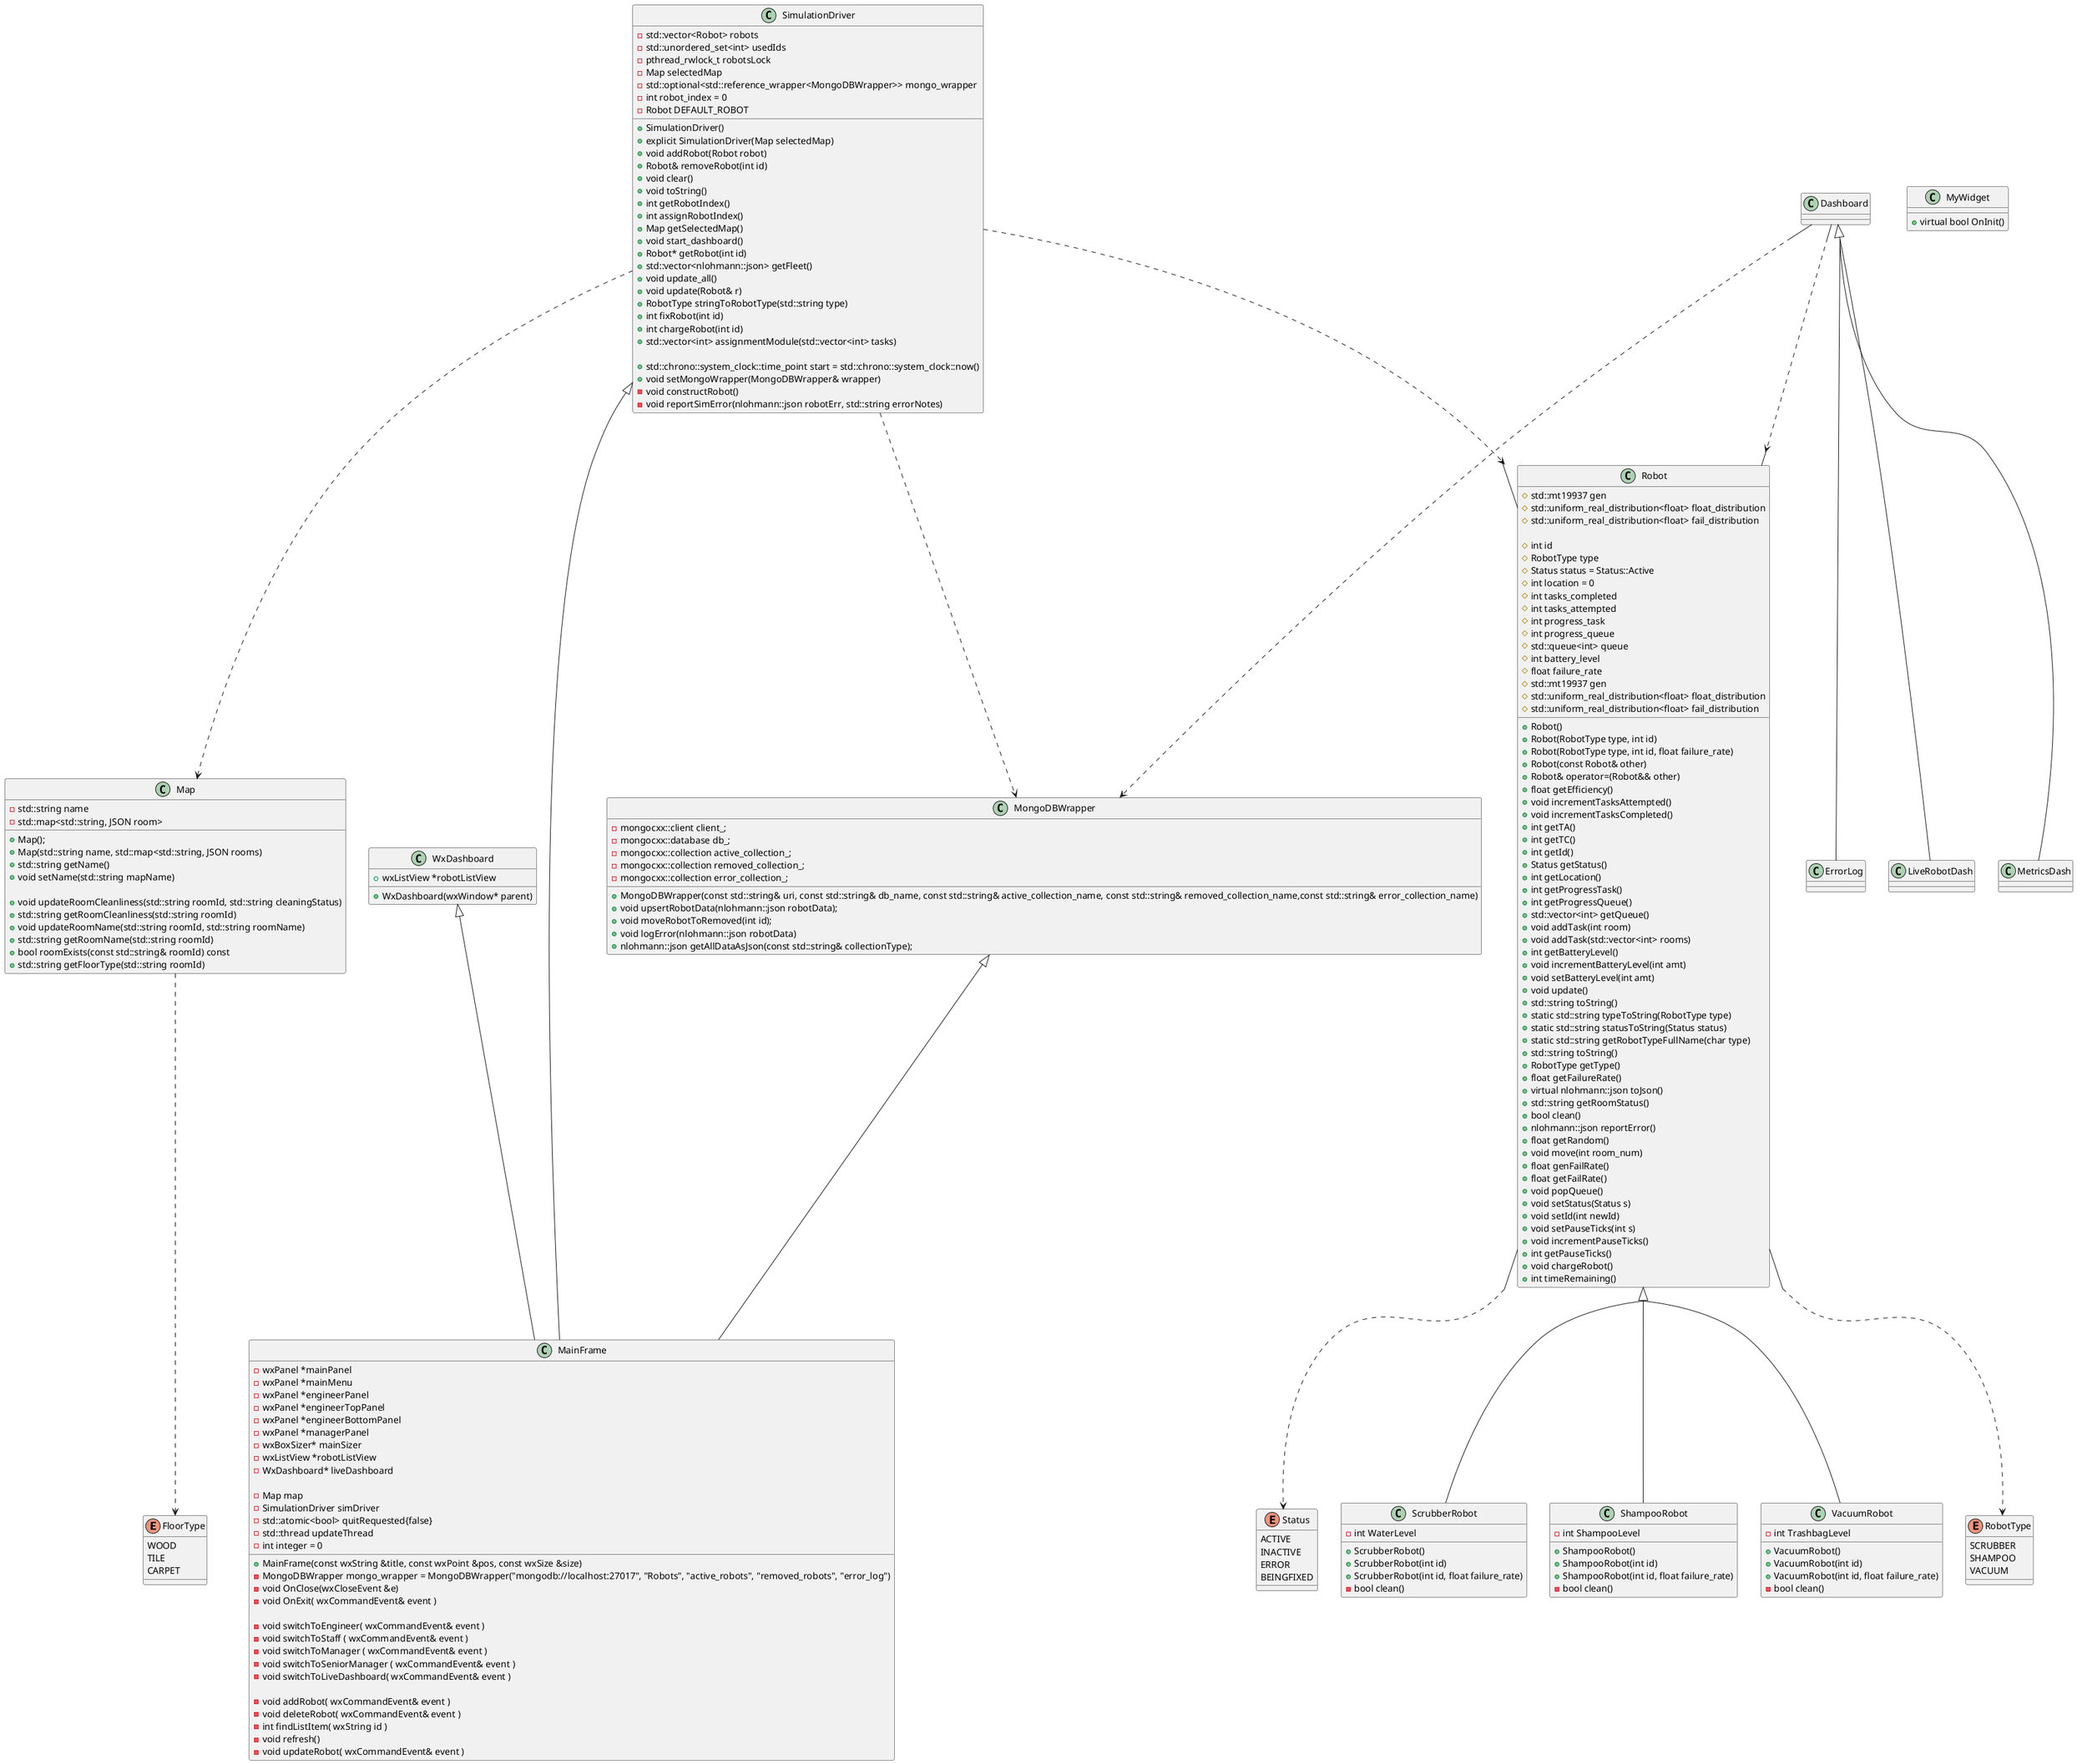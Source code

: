 '@startuml class_diagram
skinparam groupInheritance 3


enum FloorType{
    WOOD
    TILE
    CARPET
}

enum RobotType{
    SCRUBBER
    SHAMPOO
    VACUUM
}

enum Status{
    ACTIVE
    INACTIVE
    ERROR
    BEINGFIXED
}

class Map{
    -std::string name   
    -std::map<std::string, JSON room>

    +Map();
    +Map(std::string name, std::map<std::string, JSON rooms)
    +std::string getName()
    +void setName(std::string mapName)

    +void updateRoomCleanliness(std::string roomId, std::string cleaningStatus)
    +std::string getRoomCleanliness(std::string roomId)
    +void updateRoomName(std::string roomId, std::string roomName)
    +std::string getRoomName(std::string roomId)
    +bool roomExists(const std::string& roomId) const
    +std::string getFloorType(std::string roomId) 

}

class Robot{
    +Robot() 
        +Robot(RobotType type, int id) 
        +Robot(RobotType type, int id, float failure_rate)
        +Robot(const Robot& other)
        +Robot& operator=(Robot&& other)
        +float getEfficiency() 
        +void incrementTasksAttempted()
        +void incrementTasksCompleted()
        +int getTA() 
        +int getTC() 
        +int getId() 
        +Status getStatus() 
        +int getLocation() 
        +int getProgressTask() 
        +int getProgressQueue() 
        +std::vector<int> getQueue() 
        +void addTask(int room)
        +void addTask(std::vector<int> rooms)
        +int getBatteryLevel() 
        +void incrementBatteryLevel(int amt)
        +void setBatteryLevel(int amt)
        +void update()  
        +std::string toString() 
        +static std::string typeToString(RobotType type)
        +static std::string statusToString(Status status)
        +static std::string getRobotTypeFullName(char type)
        +std::string toString()
        +RobotType getType()
        +float getFailureRate()
        +virtual nlohmann::json toJson()
        +std::string getRoomStatus() 
        +bool clean()     
        +nlohmann::json reportError()  
        +float getRandom()   
        +void move(int room_num) 
        +float genFailRate()
        +float getFailRate() 
        +void popQueue()
        +void setStatus(Status s)
        +void setId(int newId)
        +void setPauseTicks(int s)
        +void incrementPauseTicks() 
        +int getPauseTicks()
        +void chargeRobot()
        +int timeRemaining() 
        #std::mt19937 gen
        #std::uniform_real_distribution<float> float_distribution
        #std::uniform_real_distribution<float> fail_distribution

        #int id
        #RobotType type
        #Status status = Status::Active
        #int location = 0
        #int tasks_completed
        #int tasks_attempted
        #int progress_task
        #int progress_queue
        #std::queue<int> queue
        #int battery_level
        #float failure_rate
        #std::mt19937 gen
        #std::uniform_real_distribution<float> float_distribution
        #std::uniform_real_distribution<float> fail_distribution
}

Robot ..> RobotType
Robot ..> Status

class ScrubberRobot{
    +ScrubberRobot() 
    +ScrubberRobot(int id) 
    +ScrubberRobot(int id, float failure_rate) 
    -int WaterLevel 
    -bool clean() 
}


class ShampooRobot{
    +ShampooRobot()  
    +ShampooRobot(int id)  
    +ShampooRobot(int id, float failure_rate)  
    -int ShampooLevel  
    -bool clean()  
}

class VacuumRobot{
    +VacuumRobot()  
    +VacuumRobot(int id)  
    +VacuumRobot(int id, float failure_rate)  
    -int TrashbagLevel  
    -bool clean()   
}

Robot <|-- ScrubberRobot
Robot <|-- ShampooRobot
Robot <|-- VacuumRobot


Dashboard <|-- ErrorLog
Dashboard <|-- LiveRobotDash
Dashboard <|-- MetricsDash

Dashboard ..> MongoDBWrapper
Dashboard ..> Robot
SimulationDriver ..> Map
Map ..> FloorType


class SimulationDriver{
        +SimulationDriver()
        +explicit SimulationDriver(Map selectedMap)
        +void addRobot(Robot robot)
        +Robot& removeRobot(int id)
        +void clear()
        +void toString()
        +int getRobotIndex() 
        +int assignRobotIndex()
        +Map getSelectedMap() 
        +void start_dashboard()
        +Robot* getRobot(int id)
        +std::vector<nlohmann::json> getFleet()
        +void update_all()
        +void update(Robot& r)
        +RobotType stringToRobotType(std::string type)
        +int fixRobot(int id)
        +int chargeRobot(int id)
        +std::vector<int> assignmentModule(std::vector<int> tasks)

        +std::chrono::system_clock::time_point start = std::chrono::system_clock::now()
        +void setMongoWrapper(MongoDBWrapper& wrapper)


        -std::vector<Robot> robots
        -std::unordered_set<int> usedIds
        -pthread_rwlock_t robotsLock
        -Map selectedMap
        -std::optional<std::reference_wrapper<MongoDBWrapper>> mongo_wrapper
        -int robot_index = 0
        -Robot DEFAULT_ROBOT
        -void constructRobot()
        -void reportSimError(nlohmann::json robotErr, std::string errorNotes)
}

SimulationDriver ..> Robot

class WxDashboard{
    +WxDashboard(wxWindow* parent)
    +wxListView *robotListView
}

class MyWidget{
    +virtual bool OnInit()
}

WxDashboard <|-- MainFrame
MongoDBWrapper <|-- MainFrame
SimulationDriver <|-- MainFrame


class MainFrame{
    +MainFrame(const wxString &title, const wxPoint &pos, const wxSize &size)
    -wxPanel *mainPanel
    -wxPanel *mainMenu
    -wxPanel *engineerPanel
    -wxPanel *engineerTopPanel
    -wxPanel *engineerBottomPanel
    -wxPanel *managerPanel
    -wxBoxSizer* mainSizer
    -wxListView *robotListView
    -WxDashboard* liveDashboard

    -Map map
    -MongoDBWrapper mongo_wrapper = MongoDBWrapper("mongodb://localhost:27017", "Robots", "active_robots", "removed_robots", "error_log")
    -SimulationDriver simDriver
    -std::atomic<bool> quitRequested{false}
    -std::thread updateThread
    -int integer = 0

    -void OnClose(wxCloseEvent &e)
    -void OnExit( wxCommandEvent& event )
    
    -void switchToEngineer( wxCommandEvent& event )
    -void switchToStaff ( wxCommandEvent& event )
    -void switchToManager ( wxCommandEvent& event )
    -void switchToSeniorManager ( wxCommandEvent& event )
    -void switchToLiveDashboard( wxCommandEvent& event )
    
    -void addRobot( wxCommandEvent& event )
    -void deleteRobot( wxCommandEvent& event )
    -int findListItem( wxString id )
    -void refresh()
    -void updateRobot( wxCommandEvent& event )
}

class MongoDBWrapper{
    +MongoDBWrapper(const std::string& uri, const std::string& db_name, const std::string& active_collection_name, const std::string& removed_collection_name,const std::string& error_collection_name)
    +void upsertRobotData(nlohmann::json robotData);
    +void moveRobotToRemoved(int id);
    +void logError(nlohmann::json robotData)
    +nlohmann::json getAllDataAsJson(const std::string& collectionType);
    -mongocxx::client client_;
    -mongocxx::database db_;
    -mongocxx::collection active_collection_;
    -mongocxx::collection removed_collection_;
    -mongocxx::collection error_collection_;

}
SimulationDriver ..> MongoDBWrapper
